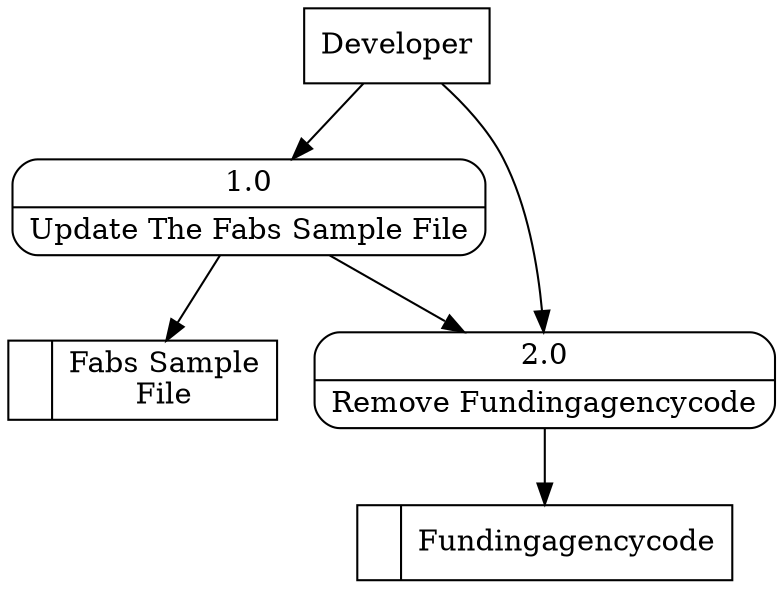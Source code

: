 digraph dfd2{ 
node[shape=record]
200 [label="<f0>  |<f1> Fabs Sample\nFile " ];
201 [label="<f0>  |<f1> Fundingagencycode " ];
202 [label="Developer" shape=box];
203 [label="{<f0> 1.0|<f1> Update The Fabs Sample File }" shape=Mrecord];
204 [label="{<f0> 2.0|<f1> Remove Fundingagencycode }" shape=Mrecord];
202 -> 203
202 -> 204
203 -> 204
203 -> 200
204 -> 201
}